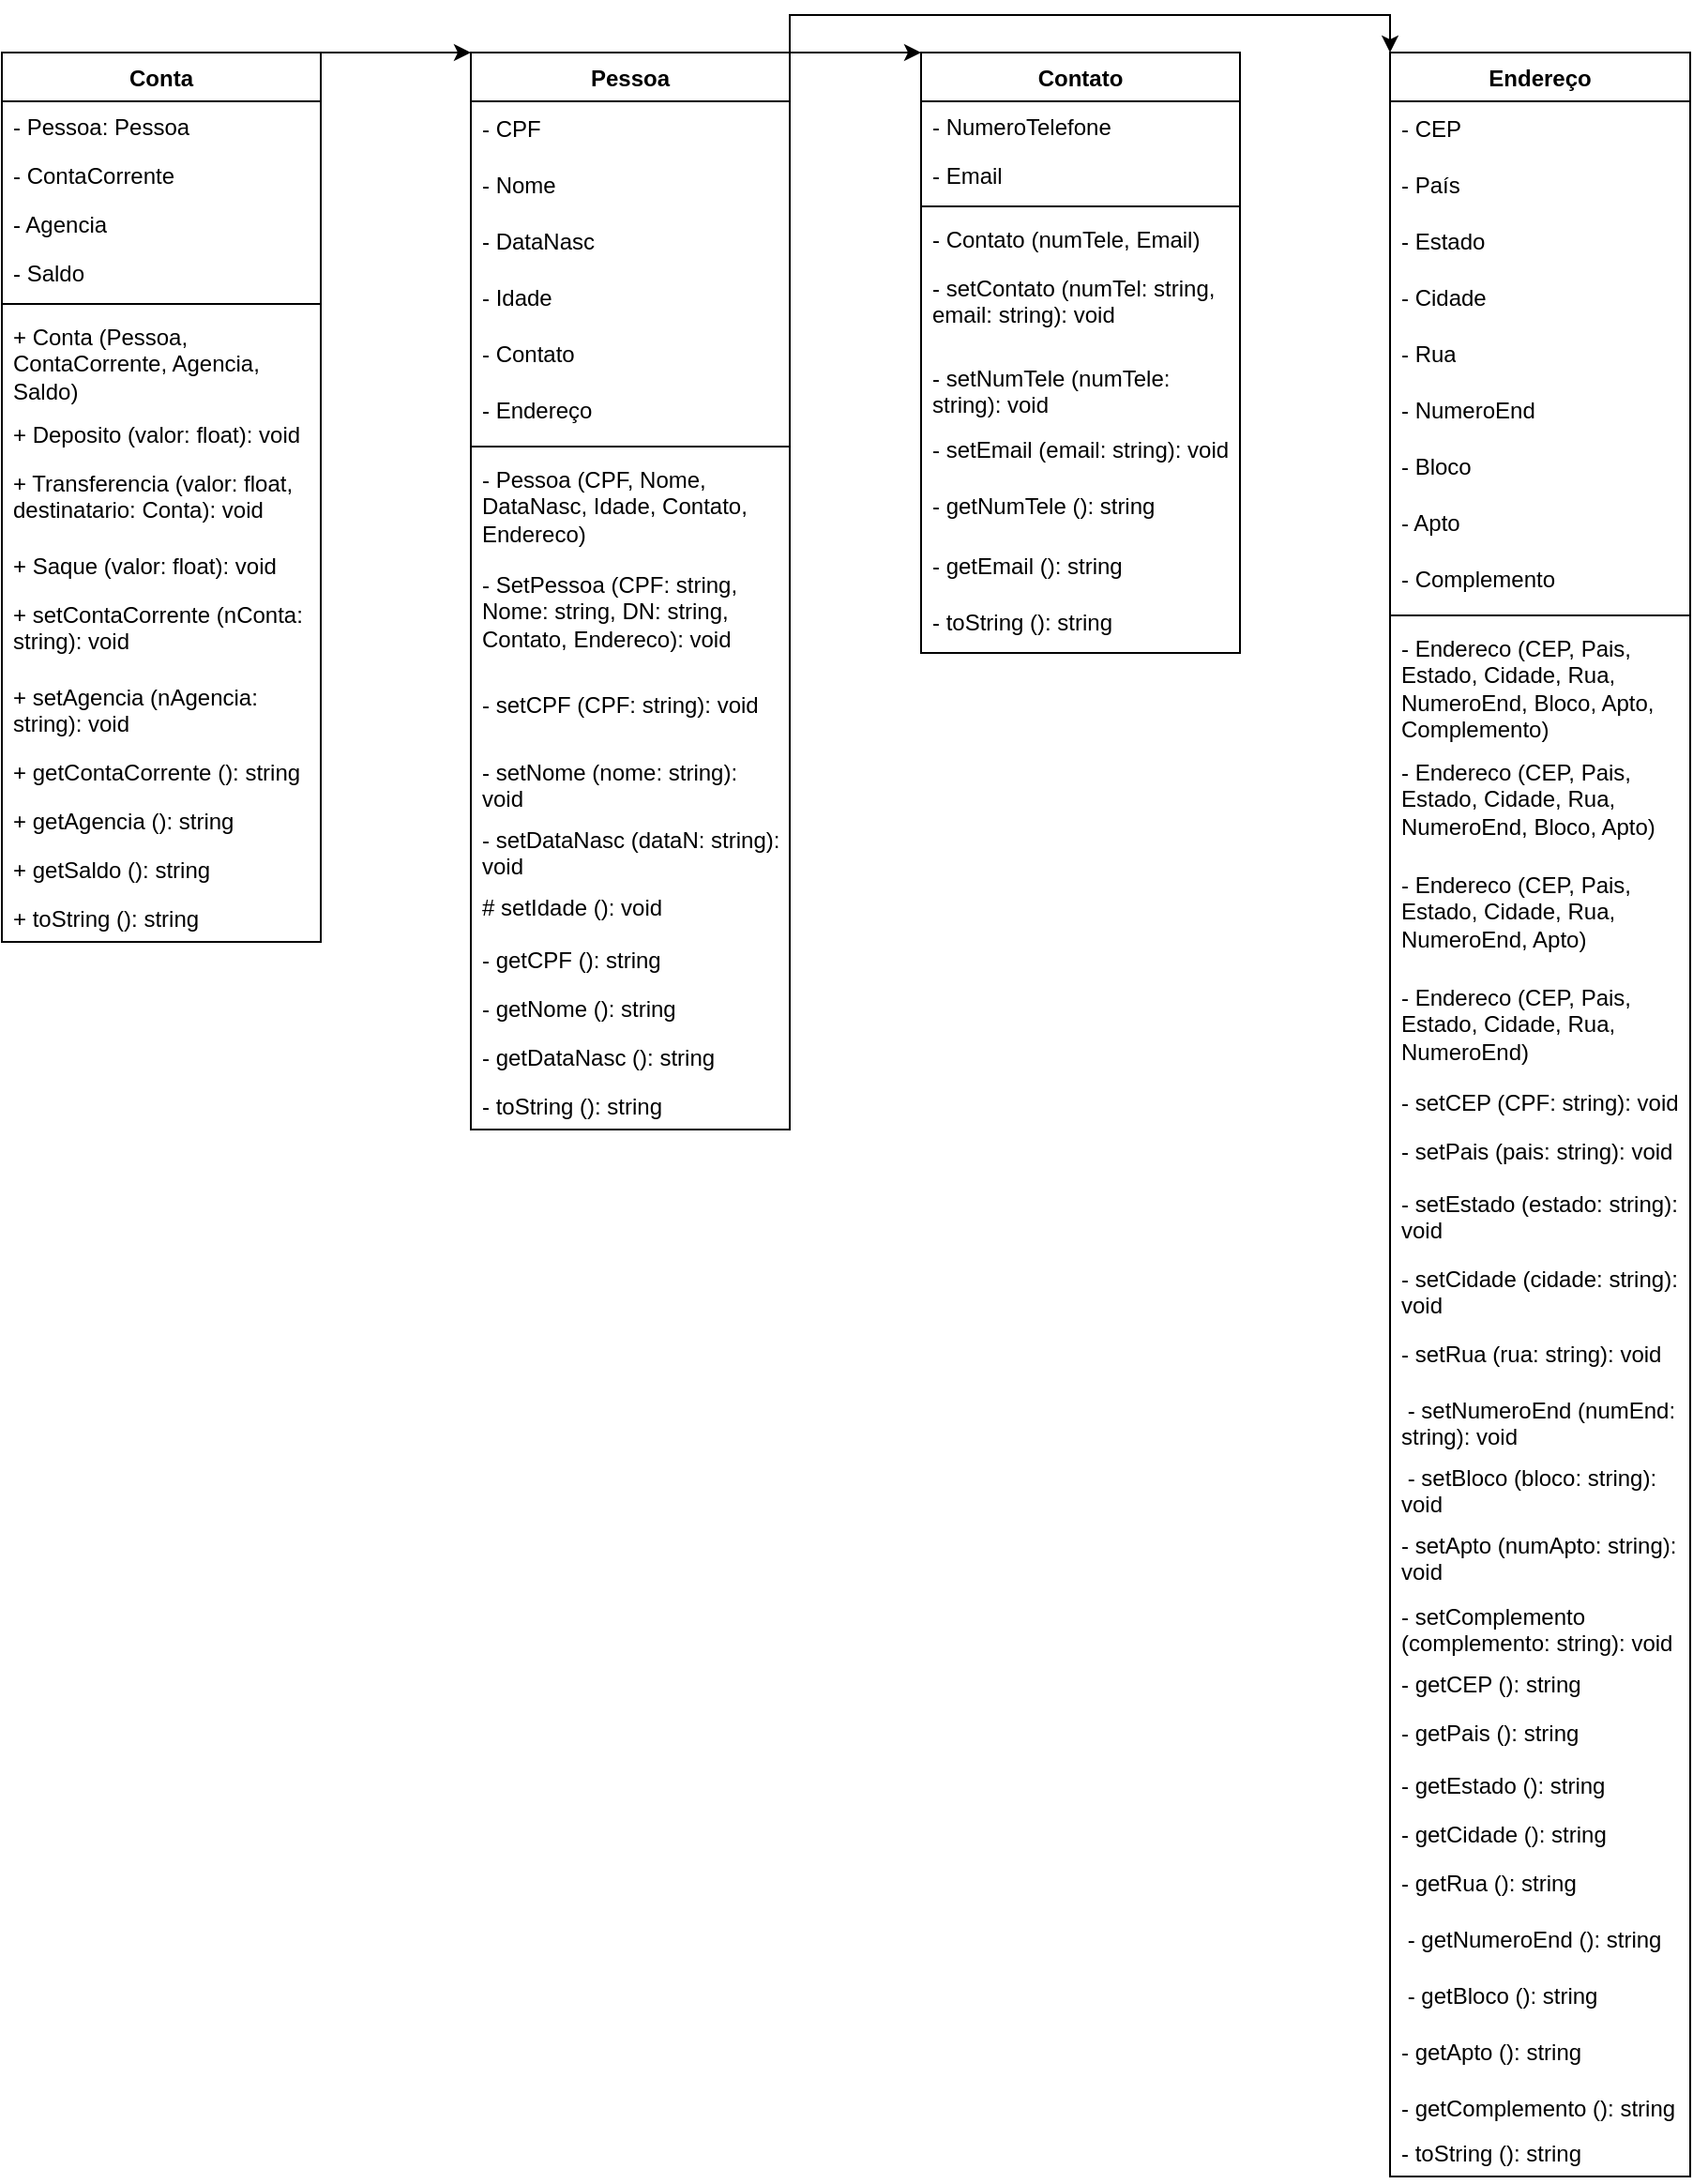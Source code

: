 <mxfile version="26.2.9">
  <diagram name="Página-1" id="XXE793sPQNO5M-TSOkzh">
    <mxGraphModel dx="1863" dy="1739" grid="1" gridSize="10" guides="1" tooltips="1" connect="1" arrows="1" fold="1" page="1" pageScale="1" pageWidth="827" pageHeight="1169" background="none" math="0" shadow="0">
      <root>
        <mxCell id="0" />
        <mxCell id="1" parent="0" />
        <mxCell id="POlOTKJz5N8RhwAil3NP-157" style="edgeStyle=orthogonalEdgeStyle;rounded=0;orthogonalLoop=1;jettySize=auto;html=1;exitX=1;exitY=0;exitDx=0;exitDy=0;entryX=0;entryY=0;entryDx=0;entryDy=0;" edge="1" parent="1" source="POlOTKJz5N8RhwAil3NP-29" target="POlOTKJz5N8RhwAil3NP-44">
          <mxGeometry relative="1" as="geometry">
            <Array as="points">
              <mxPoint x="-190" y="20" />
              <mxPoint x="-190" y="20" />
            </Array>
          </mxGeometry>
        </mxCell>
        <mxCell id="POlOTKJz5N8RhwAil3NP-29" value="Conta" style="swimlane;fontStyle=1;align=center;verticalAlign=top;childLayout=stackLayout;horizontal=1;startSize=26;horizontalStack=0;resizeParent=1;resizeParentMax=0;resizeLast=0;collapsible=1;marginBottom=0;whiteSpace=wrap;html=1;" vertex="1" parent="1">
          <mxGeometry x="-400" y="20" width="170" height="474" as="geometry" />
        </mxCell>
        <mxCell id="POlOTKJz5N8RhwAil3NP-39" value="- Pessoa: Pessoa" style="text;strokeColor=none;fillColor=none;align=left;verticalAlign=top;spacingLeft=4;spacingRight=4;overflow=hidden;rotatable=0;points=[[0,0.5],[1,0.5]];portConstraint=eastwest;whiteSpace=wrap;html=1;" vertex="1" parent="POlOTKJz5N8RhwAil3NP-29">
          <mxGeometry y="26" width="170" height="26" as="geometry" />
        </mxCell>
        <mxCell id="POlOTKJz5N8RhwAil3NP-38" value="- ContaCorrente" style="text;strokeColor=none;fillColor=none;align=left;verticalAlign=top;spacingLeft=4;spacingRight=4;overflow=hidden;rotatable=0;points=[[0,0.5],[1,0.5]];portConstraint=eastwest;whiteSpace=wrap;html=1;" vertex="1" parent="POlOTKJz5N8RhwAil3NP-29">
          <mxGeometry y="52" width="170" height="26" as="geometry" />
        </mxCell>
        <mxCell id="POlOTKJz5N8RhwAil3NP-37" value="- Agencia" style="text;strokeColor=none;fillColor=none;align=left;verticalAlign=top;spacingLeft=4;spacingRight=4;overflow=hidden;rotatable=0;points=[[0,0.5],[1,0.5]];portConstraint=eastwest;whiteSpace=wrap;html=1;" vertex="1" parent="POlOTKJz5N8RhwAil3NP-29">
          <mxGeometry y="78" width="170" height="26" as="geometry" />
        </mxCell>
        <mxCell id="POlOTKJz5N8RhwAil3NP-34" value="- Saldo" style="text;strokeColor=none;fillColor=none;align=left;verticalAlign=top;spacingLeft=4;spacingRight=4;overflow=hidden;rotatable=0;points=[[0,0.5],[1,0.5]];portConstraint=eastwest;whiteSpace=wrap;html=1;" vertex="1" parent="POlOTKJz5N8RhwAil3NP-29">
          <mxGeometry y="104" width="170" height="26" as="geometry" />
        </mxCell>
        <mxCell id="POlOTKJz5N8RhwAil3NP-31" value="" style="line;strokeWidth=1;fillColor=none;align=left;verticalAlign=middle;spacingTop=-1;spacingLeft=3;spacingRight=3;rotatable=0;labelPosition=right;points=[];portConstraint=eastwest;strokeColor=inherit;" vertex="1" parent="POlOTKJz5N8RhwAil3NP-29">
          <mxGeometry y="130" width="170" height="8" as="geometry" />
        </mxCell>
        <mxCell id="POlOTKJz5N8RhwAil3NP-32" value="+ Conta (Pessoa, ContaCorrente, Agencia, Saldo)" style="text;strokeColor=none;fillColor=none;align=left;verticalAlign=top;spacingLeft=4;spacingRight=4;overflow=hidden;rotatable=0;points=[[0,0.5],[1,0.5]];portConstraint=eastwest;whiteSpace=wrap;html=1;" vertex="1" parent="POlOTKJz5N8RhwAil3NP-29">
          <mxGeometry y="138" width="170" height="52" as="geometry" />
        </mxCell>
        <mxCell id="POlOTKJz5N8RhwAil3NP-33" value="+ Deposito (valor: float): void" style="text;strokeColor=none;fillColor=none;align=left;verticalAlign=top;spacingLeft=4;spacingRight=4;overflow=hidden;rotatable=0;points=[[0,0.5],[1,0.5]];portConstraint=eastwest;whiteSpace=wrap;html=1;" vertex="1" parent="POlOTKJz5N8RhwAil3NP-29">
          <mxGeometry y="190" width="170" height="26" as="geometry" />
        </mxCell>
        <mxCell id="POlOTKJz5N8RhwAil3NP-40" value="+ Transferencia (valor: float, destinatario: Conta): void" style="text;strokeColor=none;fillColor=none;align=left;verticalAlign=top;spacingLeft=4;spacingRight=4;overflow=hidden;rotatable=0;points=[[0,0.5],[1,0.5]];portConstraint=eastwest;whiteSpace=wrap;html=1;" vertex="1" parent="POlOTKJz5N8RhwAil3NP-29">
          <mxGeometry y="216" width="170" height="44" as="geometry" />
        </mxCell>
        <mxCell id="POlOTKJz5N8RhwAil3NP-41" value="+ Saque (valor: float): void" style="text;strokeColor=none;fillColor=none;align=left;verticalAlign=top;spacingLeft=4;spacingRight=4;overflow=hidden;rotatable=0;points=[[0,0.5],[1,0.5]];portConstraint=eastwest;whiteSpace=wrap;html=1;" vertex="1" parent="POlOTKJz5N8RhwAil3NP-29">
          <mxGeometry y="260" width="170" height="26" as="geometry" />
        </mxCell>
        <mxCell id="POlOTKJz5N8RhwAil3NP-106" value="+ setContaCorrente (nConta: string): void" style="text;strokeColor=none;fillColor=none;align=left;verticalAlign=top;spacingLeft=4;spacingRight=4;overflow=hidden;rotatable=0;points=[[0,0.5],[1,0.5]];portConstraint=eastwest;whiteSpace=wrap;html=1;" vertex="1" parent="POlOTKJz5N8RhwAil3NP-29">
          <mxGeometry y="286" width="170" height="44" as="geometry" />
        </mxCell>
        <mxCell id="POlOTKJz5N8RhwAil3NP-107" value="+ setAgencia (nAgencia: string): void" style="text;strokeColor=none;fillColor=none;align=left;verticalAlign=top;spacingLeft=4;spacingRight=4;overflow=hidden;rotatable=0;points=[[0,0.5],[1,0.5]];portConstraint=eastwest;whiteSpace=wrap;html=1;" vertex="1" parent="POlOTKJz5N8RhwAil3NP-29">
          <mxGeometry y="330" width="170" height="40" as="geometry" />
        </mxCell>
        <mxCell id="POlOTKJz5N8RhwAil3NP-108" value="+ getContaCorrente (): string" style="text;strokeColor=none;fillColor=none;align=left;verticalAlign=top;spacingLeft=4;spacingRight=4;overflow=hidden;rotatable=0;points=[[0,0.5],[1,0.5]];portConstraint=eastwest;whiteSpace=wrap;html=1;" vertex="1" parent="POlOTKJz5N8RhwAil3NP-29">
          <mxGeometry y="370" width="170" height="26" as="geometry" />
        </mxCell>
        <mxCell id="POlOTKJz5N8RhwAil3NP-109" value="+ getAgencia (): string" style="text;strokeColor=none;fillColor=none;align=left;verticalAlign=top;spacingLeft=4;spacingRight=4;overflow=hidden;rotatable=0;points=[[0,0.5],[1,0.5]];portConstraint=eastwest;whiteSpace=wrap;html=1;" vertex="1" parent="POlOTKJz5N8RhwAil3NP-29">
          <mxGeometry y="396" width="170" height="26" as="geometry" />
        </mxCell>
        <mxCell id="POlOTKJz5N8RhwAil3NP-111" value="+ getSaldo (): string" style="text;strokeColor=none;fillColor=none;align=left;verticalAlign=top;spacingLeft=4;spacingRight=4;overflow=hidden;rotatable=0;points=[[0,0.5],[1,0.5]];portConstraint=eastwest;whiteSpace=wrap;html=1;" vertex="1" parent="POlOTKJz5N8RhwAil3NP-29">
          <mxGeometry y="422" width="170" height="26" as="geometry" />
        </mxCell>
        <mxCell id="POlOTKJz5N8RhwAil3NP-112" value="+ toString (): string" style="text;strokeColor=none;fillColor=none;align=left;verticalAlign=top;spacingLeft=4;spacingRight=4;overflow=hidden;rotatable=0;points=[[0,0.5],[1,0.5]];portConstraint=eastwest;whiteSpace=wrap;html=1;" vertex="1" parent="POlOTKJz5N8RhwAil3NP-29">
          <mxGeometry y="448" width="170" height="26" as="geometry" />
        </mxCell>
        <mxCell id="POlOTKJz5N8RhwAil3NP-156" style="edgeStyle=orthogonalEdgeStyle;rounded=0;orthogonalLoop=1;jettySize=auto;html=1;exitX=1;exitY=0;exitDx=0;exitDy=0;entryX=0;entryY=0;entryDx=0;entryDy=0;" edge="1" parent="1" source="POlOTKJz5N8RhwAil3NP-44" target="POlOTKJz5N8RhwAil3NP-72">
          <mxGeometry relative="1" as="geometry" />
        </mxCell>
        <mxCell id="POlOTKJz5N8RhwAil3NP-44" value="Pessoa" style="swimlane;fontStyle=1;align=center;verticalAlign=top;childLayout=stackLayout;horizontal=1;startSize=26;horizontalStack=0;resizeParent=1;resizeParentMax=0;resizeLast=0;collapsible=1;marginBottom=0;whiteSpace=wrap;html=1;" vertex="1" parent="1">
          <mxGeometry x="-150" y="20" width="170" height="574" as="geometry" />
        </mxCell>
        <mxCell id="POlOTKJz5N8RhwAil3NP-67" value="- CPF" style="text;strokeColor=none;fillColor=none;align=left;verticalAlign=middle;spacingLeft=4;spacingRight=4;overflow=hidden;points=[[0,0.5],[1,0.5]];portConstraint=eastwest;rotatable=0;whiteSpace=wrap;html=1;" vertex="1" parent="POlOTKJz5N8RhwAil3NP-44">
          <mxGeometry y="26" width="170" height="30" as="geometry" />
        </mxCell>
        <mxCell id="POlOTKJz5N8RhwAil3NP-66" value="- Nome" style="text;strokeColor=none;fillColor=none;align=left;verticalAlign=middle;spacingLeft=4;spacingRight=4;overflow=hidden;points=[[0,0.5],[1,0.5]];portConstraint=eastwest;rotatable=0;whiteSpace=wrap;html=1;" vertex="1" parent="POlOTKJz5N8RhwAil3NP-44">
          <mxGeometry y="56" width="170" height="30" as="geometry" />
        </mxCell>
        <mxCell id="POlOTKJz5N8RhwAil3NP-70" value="- DataNasc" style="text;strokeColor=none;fillColor=none;align=left;verticalAlign=middle;spacingLeft=4;spacingRight=4;overflow=hidden;points=[[0,0.5],[1,0.5]];portConstraint=eastwest;rotatable=0;whiteSpace=wrap;html=1;" vertex="1" parent="POlOTKJz5N8RhwAil3NP-44">
          <mxGeometry y="86" width="170" height="30" as="geometry" />
        </mxCell>
        <mxCell id="POlOTKJz5N8RhwAil3NP-71" value="- Idade" style="text;strokeColor=none;fillColor=none;align=left;verticalAlign=middle;spacingLeft=4;spacingRight=4;overflow=hidden;points=[[0,0.5],[1,0.5]];portConstraint=eastwest;rotatable=0;whiteSpace=wrap;html=1;" vertex="1" parent="POlOTKJz5N8RhwAil3NP-44">
          <mxGeometry y="116" width="170" height="30" as="geometry" />
        </mxCell>
        <mxCell id="POlOTKJz5N8RhwAil3NP-69" value="- Contato" style="text;strokeColor=none;fillColor=none;align=left;verticalAlign=middle;spacingLeft=4;spacingRight=4;overflow=hidden;points=[[0,0.5],[1,0.5]];portConstraint=eastwest;rotatable=0;whiteSpace=wrap;html=1;" vertex="1" parent="POlOTKJz5N8RhwAil3NP-44">
          <mxGeometry y="146" width="170" height="30" as="geometry" />
        </mxCell>
        <mxCell id="POlOTKJz5N8RhwAil3NP-68" value="- Endereço" style="text;strokeColor=none;fillColor=none;align=left;verticalAlign=middle;spacingLeft=4;spacingRight=4;overflow=hidden;points=[[0,0.5],[1,0.5]];portConstraint=eastwest;rotatable=0;whiteSpace=wrap;html=1;" vertex="1" parent="POlOTKJz5N8RhwAil3NP-44">
          <mxGeometry y="176" width="170" height="30" as="geometry" />
        </mxCell>
        <mxCell id="POlOTKJz5N8RhwAil3NP-46" value="" style="line;strokeWidth=1;fillColor=none;align=left;verticalAlign=middle;spacingTop=-1;spacingLeft=3;spacingRight=3;rotatable=0;labelPosition=right;points=[];portConstraint=eastwest;strokeColor=inherit;" vertex="1" parent="POlOTKJz5N8RhwAil3NP-44">
          <mxGeometry y="206" width="170" height="8" as="geometry" />
        </mxCell>
        <mxCell id="POlOTKJz5N8RhwAil3NP-47" value="- Pessoa (CPF, Nome, DataNasc, Idade, Contato, Endereco)" style="text;strokeColor=none;fillColor=none;align=left;verticalAlign=top;spacingLeft=4;spacingRight=4;overflow=hidden;rotatable=0;points=[[0,0.5],[1,0.5]];portConstraint=eastwest;whiteSpace=wrap;html=1;" vertex="1" parent="POlOTKJz5N8RhwAil3NP-44">
          <mxGeometry y="214" width="170" height="56" as="geometry" />
        </mxCell>
        <mxCell id="POlOTKJz5N8RhwAil3NP-104" value="- SetPessoa (CPF: string, Nome: string, DN: string, Contato, Endereco): void" style="text;strokeColor=none;fillColor=none;align=left;verticalAlign=top;spacingLeft=4;spacingRight=4;overflow=hidden;rotatable=0;points=[[0,0.5],[1,0.5]];portConstraint=eastwest;whiteSpace=wrap;html=1;" vertex="1" parent="POlOTKJz5N8RhwAil3NP-44">
          <mxGeometry y="270" width="170" height="64" as="geometry" />
        </mxCell>
        <mxCell id="POlOTKJz5N8RhwAil3NP-99" value="- setCPF (CPF: string): void" style="text;strokeColor=none;fillColor=none;align=left;verticalAlign=top;spacingLeft=4;spacingRight=4;overflow=hidden;rotatable=0;points=[[0,0.5],[1,0.5]];portConstraint=eastwest;whiteSpace=wrap;html=1;" vertex="1" parent="POlOTKJz5N8RhwAil3NP-44">
          <mxGeometry y="334" width="170" height="36" as="geometry" />
        </mxCell>
        <mxCell id="POlOTKJz5N8RhwAil3NP-122" value="- setNome (nome: string): void" style="text;strokeColor=none;fillColor=none;align=left;verticalAlign=top;spacingLeft=4;spacingRight=4;overflow=hidden;rotatable=0;points=[[0,0.5],[1,0.5]];portConstraint=eastwest;whiteSpace=wrap;html=1;" vertex="1" parent="POlOTKJz5N8RhwAil3NP-44">
          <mxGeometry y="370" width="170" height="36" as="geometry" />
        </mxCell>
        <mxCell id="POlOTKJz5N8RhwAil3NP-121" value="- setDataNasc (dataN: string): void" style="text;strokeColor=none;fillColor=none;align=left;verticalAlign=top;spacingLeft=4;spacingRight=4;overflow=hidden;rotatable=0;points=[[0,0.5],[1,0.5]];portConstraint=eastwest;whiteSpace=wrap;html=1;" vertex="1" parent="POlOTKJz5N8RhwAil3NP-44">
          <mxGeometry y="406" width="170" height="36" as="geometry" />
        </mxCell>
        <mxCell id="POlOTKJz5N8RhwAil3NP-125" value="#&lt;span style=&quot;background-color: transparent; color: light-dark(rgb(0, 0, 0), rgb(255, 255, 255));&quot;&gt;&amp;nbsp;setIdade (): void&lt;/span&gt;" style="text;strokeColor=none;fillColor=none;align=left;verticalAlign=top;spacingLeft=4;spacingRight=4;overflow=hidden;rotatable=0;points=[[0,0.5],[1,0.5]];portConstraint=eastwest;whiteSpace=wrap;html=1;" vertex="1" parent="POlOTKJz5N8RhwAil3NP-44">
          <mxGeometry y="442" width="170" height="28" as="geometry" />
        </mxCell>
        <mxCell id="POlOTKJz5N8RhwAil3NP-101" value="- getCPF (): string" style="text;strokeColor=none;fillColor=none;align=left;verticalAlign=top;spacingLeft=4;spacingRight=4;overflow=hidden;rotatable=0;points=[[0,0.5],[1,0.5]];portConstraint=eastwest;whiteSpace=wrap;html=1;" vertex="1" parent="POlOTKJz5N8RhwAil3NP-44">
          <mxGeometry y="470" width="170" height="26" as="geometry" />
        </mxCell>
        <mxCell id="POlOTKJz5N8RhwAil3NP-102" value="- getNome (): string" style="text;strokeColor=none;fillColor=none;align=left;verticalAlign=top;spacingLeft=4;spacingRight=4;overflow=hidden;rotatable=0;points=[[0,0.5],[1,0.5]];portConstraint=eastwest;whiteSpace=wrap;html=1;" vertex="1" parent="POlOTKJz5N8RhwAil3NP-44">
          <mxGeometry y="496" width="170" height="26" as="geometry" />
        </mxCell>
        <mxCell id="POlOTKJz5N8RhwAil3NP-103" value="- getDataNasc (): string" style="text;strokeColor=none;fillColor=none;align=left;verticalAlign=top;spacingLeft=4;spacingRight=4;overflow=hidden;rotatable=0;points=[[0,0.5],[1,0.5]];portConstraint=eastwest;whiteSpace=wrap;html=1;" vertex="1" parent="POlOTKJz5N8RhwAil3NP-44">
          <mxGeometry y="522" width="170" height="26" as="geometry" />
        </mxCell>
        <mxCell id="POlOTKJz5N8RhwAil3NP-105" value="- toString (): string" style="text;strokeColor=none;fillColor=none;align=left;verticalAlign=top;spacingLeft=4;spacingRight=4;overflow=hidden;rotatable=0;points=[[0,0.5],[1,0.5]];portConstraint=eastwest;whiteSpace=wrap;html=1;" vertex="1" parent="POlOTKJz5N8RhwAil3NP-44">
          <mxGeometry y="548" width="170" height="26" as="geometry" />
        </mxCell>
        <mxCell id="POlOTKJz5N8RhwAil3NP-72" value="Endereço" style="swimlane;fontStyle=1;align=center;verticalAlign=top;childLayout=stackLayout;horizontal=1;startSize=26;horizontalStack=0;resizeParent=1;resizeParentMax=0;resizeLast=0;collapsible=1;marginBottom=0;whiteSpace=wrap;html=1;" vertex="1" parent="1">
          <mxGeometry x="340" y="20" width="160" height="1132" as="geometry" />
        </mxCell>
        <mxCell id="POlOTKJz5N8RhwAil3NP-90" value="- CEP" style="text;strokeColor=none;fillColor=none;align=left;verticalAlign=middle;spacingLeft=4;spacingRight=4;overflow=hidden;points=[[0,0.5],[1,0.5]];portConstraint=eastwest;rotatable=0;whiteSpace=wrap;html=1;" vertex="1" parent="POlOTKJz5N8RhwAil3NP-72">
          <mxGeometry y="26" width="160" height="30" as="geometry" />
        </mxCell>
        <mxCell id="POlOTKJz5N8RhwAil3NP-91" value="- País" style="text;strokeColor=none;fillColor=none;align=left;verticalAlign=middle;spacingLeft=4;spacingRight=4;overflow=hidden;points=[[0,0.5],[1,0.5]];portConstraint=eastwest;rotatable=0;whiteSpace=wrap;html=1;" vertex="1" parent="POlOTKJz5N8RhwAil3NP-72">
          <mxGeometry y="56" width="160" height="30" as="geometry" />
        </mxCell>
        <mxCell id="POlOTKJz5N8RhwAil3NP-92" value="- Estado" style="text;strokeColor=none;fillColor=none;align=left;verticalAlign=middle;spacingLeft=4;spacingRight=4;overflow=hidden;points=[[0,0.5],[1,0.5]];portConstraint=eastwest;rotatable=0;whiteSpace=wrap;html=1;" vertex="1" parent="POlOTKJz5N8RhwAil3NP-72">
          <mxGeometry y="86" width="160" height="30" as="geometry" />
        </mxCell>
        <mxCell id="POlOTKJz5N8RhwAil3NP-93" value="- Cidade" style="text;strokeColor=none;fillColor=none;align=left;verticalAlign=middle;spacingLeft=4;spacingRight=4;overflow=hidden;points=[[0,0.5],[1,0.5]];portConstraint=eastwest;rotatable=0;whiteSpace=wrap;html=1;" vertex="1" parent="POlOTKJz5N8RhwAil3NP-72">
          <mxGeometry y="116" width="160" height="30" as="geometry" />
        </mxCell>
        <mxCell id="POlOTKJz5N8RhwAil3NP-94" value="- Rua" style="text;strokeColor=none;fillColor=none;align=left;verticalAlign=middle;spacingLeft=4;spacingRight=4;overflow=hidden;points=[[0,0.5],[1,0.5]];portConstraint=eastwest;rotatable=0;whiteSpace=wrap;html=1;" vertex="1" parent="POlOTKJz5N8RhwAil3NP-72">
          <mxGeometry y="146" width="160" height="30" as="geometry" />
        </mxCell>
        <mxCell id="POlOTKJz5N8RhwAil3NP-95" value="- NumeroEnd" style="text;strokeColor=none;fillColor=none;align=left;verticalAlign=middle;spacingLeft=4;spacingRight=4;overflow=hidden;points=[[0,0.5],[1,0.5]];portConstraint=eastwest;rotatable=0;whiteSpace=wrap;html=1;" vertex="1" parent="POlOTKJz5N8RhwAil3NP-72">
          <mxGeometry y="176" width="160" height="30" as="geometry" />
        </mxCell>
        <mxCell id="POlOTKJz5N8RhwAil3NP-96" value="- Bloco" style="text;strokeColor=none;fillColor=none;align=left;verticalAlign=middle;spacingLeft=4;spacingRight=4;overflow=hidden;points=[[0,0.5],[1,0.5]];portConstraint=eastwest;rotatable=0;whiteSpace=wrap;html=1;" vertex="1" parent="POlOTKJz5N8RhwAil3NP-72">
          <mxGeometry y="206" width="160" height="30" as="geometry" />
        </mxCell>
        <mxCell id="POlOTKJz5N8RhwAil3NP-97" value="- Apto" style="text;strokeColor=none;fillColor=none;align=left;verticalAlign=middle;spacingLeft=4;spacingRight=4;overflow=hidden;points=[[0,0.5],[1,0.5]];portConstraint=eastwest;rotatable=0;whiteSpace=wrap;html=1;" vertex="1" parent="POlOTKJz5N8RhwAil3NP-72">
          <mxGeometry y="236" width="160" height="30" as="geometry" />
        </mxCell>
        <mxCell id="POlOTKJz5N8RhwAil3NP-98" value="- Complemento" style="text;strokeColor=none;fillColor=none;align=left;verticalAlign=middle;spacingLeft=4;spacingRight=4;overflow=hidden;points=[[0,0.5],[1,0.5]];portConstraint=eastwest;rotatable=0;whiteSpace=wrap;html=1;" vertex="1" parent="POlOTKJz5N8RhwAil3NP-72">
          <mxGeometry y="266" width="160" height="30" as="geometry" />
        </mxCell>
        <mxCell id="POlOTKJz5N8RhwAil3NP-74" value="" style="line;strokeWidth=1;fillColor=none;align=left;verticalAlign=middle;spacingTop=-1;spacingLeft=3;spacingRight=3;rotatable=0;labelPosition=right;points=[];portConstraint=eastwest;strokeColor=inherit;" vertex="1" parent="POlOTKJz5N8RhwAil3NP-72">
          <mxGeometry y="296" width="160" height="8" as="geometry" />
        </mxCell>
        <mxCell id="POlOTKJz5N8RhwAil3NP-75" value="- Endereco (CEP, Pais, Estado, Cidade, Rua, NumeroEnd, Bloco, Apto, Complemento)" style="text;strokeColor=none;fillColor=none;align=left;verticalAlign=top;spacingLeft=4;spacingRight=4;overflow=hidden;rotatable=0;points=[[0,0.5],[1,0.5]];portConstraint=eastwest;whiteSpace=wrap;html=1;" vertex="1" parent="POlOTKJz5N8RhwAil3NP-72">
          <mxGeometry y="304" width="160" height="66" as="geometry" />
        </mxCell>
        <mxCell id="POlOTKJz5N8RhwAil3NP-140" value="- Endereco (CEP, Pais, Estado, Cidade, Rua, NumeroEnd, Bloco, Apto)" style="text;strokeColor=none;fillColor=none;align=left;verticalAlign=top;spacingLeft=4;spacingRight=4;overflow=hidden;rotatable=0;points=[[0,0.5],[1,0.5]];portConstraint=eastwest;whiteSpace=wrap;html=1;" vertex="1" parent="POlOTKJz5N8RhwAil3NP-72">
          <mxGeometry y="370" width="160" height="60" as="geometry" />
        </mxCell>
        <mxCell id="POlOTKJz5N8RhwAil3NP-127" value="- Endereco (CEP, Pais, Estado, Cidade, Rua, NumeroEnd, Apto)" style="text;strokeColor=none;fillColor=none;align=left;verticalAlign=top;spacingLeft=4;spacingRight=4;overflow=hidden;rotatable=0;points=[[0,0.5],[1,0.5]];portConstraint=eastwest;whiteSpace=wrap;html=1;" vertex="1" parent="POlOTKJz5N8RhwAil3NP-72">
          <mxGeometry y="430" width="160" height="60" as="geometry" />
        </mxCell>
        <mxCell id="POlOTKJz5N8RhwAil3NP-133" value="- Endereco (CEP, Pais, Estado, Cidade, Rua, NumeroEnd)" style="text;strokeColor=none;fillColor=none;align=left;verticalAlign=top;spacingLeft=4;spacingRight=4;overflow=hidden;rotatable=0;points=[[0,0.5],[1,0.5]];portConstraint=eastwest;whiteSpace=wrap;html=1;" vertex="1" parent="POlOTKJz5N8RhwAil3NP-72">
          <mxGeometry y="490" width="160" height="56" as="geometry" />
        </mxCell>
        <mxCell id="POlOTKJz5N8RhwAil3NP-132" value="-&amp;nbsp;setCEP (CPF: string): void" style="text;strokeColor=none;fillColor=none;align=left;verticalAlign=top;spacingLeft=4;spacingRight=4;overflow=hidden;rotatable=0;points=[[0,0.5],[1,0.5]];portConstraint=eastwest;whiteSpace=wrap;html=1;" vertex="1" parent="POlOTKJz5N8RhwAil3NP-72">
          <mxGeometry y="546" width="160" height="26" as="geometry" />
        </mxCell>
        <mxCell id="POlOTKJz5N8RhwAil3NP-131" value="- setPais (pais: string): void" style="text;strokeColor=none;fillColor=none;align=left;verticalAlign=top;spacingLeft=4;spacingRight=4;overflow=hidden;rotatable=0;points=[[0,0.5],[1,0.5]];portConstraint=eastwest;whiteSpace=wrap;html=1;" vertex="1" parent="POlOTKJz5N8RhwAil3NP-72">
          <mxGeometry y="572" width="160" height="28" as="geometry" />
        </mxCell>
        <mxCell id="POlOTKJz5N8RhwAil3NP-100" value="- setEstado (estado: string): void" style="text;strokeColor=none;fillColor=none;align=left;verticalAlign=top;spacingLeft=4;spacingRight=4;overflow=hidden;rotatable=0;points=[[0,0.5],[1,0.5]];portConstraint=eastwest;whiteSpace=wrap;html=1;" vertex="1" parent="POlOTKJz5N8RhwAil3NP-72">
          <mxGeometry y="600" width="160" height="40" as="geometry" />
        </mxCell>
        <mxCell id="POlOTKJz5N8RhwAil3NP-141" value="- setCidade (cidade: string): void" style="text;strokeColor=none;fillColor=none;align=left;verticalAlign=top;spacingLeft=4;spacingRight=4;overflow=hidden;rotatable=0;points=[[0,0.5],[1,0.5]];portConstraint=eastwest;whiteSpace=wrap;html=1;" vertex="1" parent="POlOTKJz5N8RhwAil3NP-72">
          <mxGeometry y="640" width="160" height="40" as="geometry" />
        </mxCell>
        <mxCell id="POlOTKJz5N8RhwAil3NP-130" value="- setRua (rua: string): void" style="text;strokeColor=none;fillColor=none;align=left;verticalAlign=top;spacingLeft=4;spacingRight=4;overflow=hidden;rotatable=0;points=[[0,0.5],[1,0.5]];portConstraint=eastwest;whiteSpace=wrap;html=1;" vertex="1" parent="POlOTKJz5N8RhwAil3NP-72">
          <mxGeometry y="680" width="160" height="30" as="geometry" />
        </mxCell>
        <mxCell id="POlOTKJz5N8RhwAil3NP-129" value="&amp;nbsp;- setNumeroEnd (numEnd: string): void" style="text;strokeColor=none;fillColor=none;align=left;verticalAlign=top;spacingLeft=4;spacingRight=4;overflow=hidden;rotatable=0;points=[[0,0.5],[1,0.5]];portConstraint=eastwest;whiteSpace=wrap;html=1;" vertex="1" parent="POlOTKJz5N8RhwAil3NP-72">
          <mxGeometry y="710" width="160" height="36" as="geometry" />
        </mxCell>
        <mxCell id="POlOTKJz5N8RhwAil3NP-128" value="&amp;nbsp;- setBloco (bloco: string): void" style="text;strokeColor=none;fillColor=none;align=left;verticalAlign=top;spacingLeft=4;spacingRight=4;overflow=hidden;rotatable=0;points=[[0,0.5],[1,0.5]];portConstraint=eastwest;whiteSpace=wrap;html=1;" vertex="1" parent="POlOTKJz5N8RhwAil3NP-72">
          <mxGeometry y="746" width="160" height="36" as="geometry" />
        </mxCell>
        <mxCell id="POlOTKJz5N8RhwAil3NP-126" value="- setApto (numApto: string): void" style="text;strokeColor=none;fillColor=none;align=left;verticalAlign=top;spacingLeft=4;spacingRight=4;overflow=hidden;rotatable=0;points=[[0,0.5],[1,0.5]];portConstraint=eastwest;whiteSpace=wrap;html=1;" vertex="1" parent="POlOTKJz5N8RhwAil3NP-72">
          <mxGeometry y="782" width="160" height="38" as="geometry" />
        </mxCell>
        <mxCell id="POlOTKJz5N8RhwAil3NP-123" value="- setComplemento (complemento: string): void" style="text;strokeColor=none;fillColor=none;align=left;verticalAlign=top;spacingLeft=4;spacingRight=4;overflow=hidden;rotatable=0;points=[[0,0.5],[1,0.5]];portConstraint=eastwest;whiteSpace=wrap;html=1;" vertex="1" parent="POlOTKJz5N8RhwAil3NP-72">
          <mxGeometry y="820" width="160" height="36" as="geometry" />
        </mxCell>
        <mxCell id="POlOTKJz5N8RhwAil3NP-147" value="- getCEP (): string" style="text;strokeColor=none;fillColor=none;align=left;verticalAlign=top;spacingLeft=4;spacingRight=4;overflow=hidden;rotatable=0;points=[[0,0.5],[1,0.5]];portConstraint=eastwest;whiteSpace=wrap;html=1;" vertex="1" parent="POlOTKJz5N8RhwAil3NP-72">
          <mxGeometry y="856" width="160" height="26" as="geometry" />
        </mxCell>
        <mxCell id="POlOTKJz5N8RhwAil3NP-148" value="- getPais (): string" style="text;strokeColor=none;fillColor=none;align=left;verticalAlign=top;spacingLeft=4;spacingRight=4;overflow=hidden;rotatable=0;points=[[0,0.5],[1,0.5]];portConstraint=eastwest;whiteSpace=wrap;html=1;" vertex="1" parent="POlOTKJz5N8RhwAil3NP-72">
          <mxGeometry y="882" width="160" height="28" as="geometry" />
        </mxCell>
        <mxCell id="POlOTKJz5N8RhwAil3NP-142" value="- getEstado (): string" style="text;strokeColor=none;fillColor=none;align=left;verticalAlign=top;spacingLeft=4;spacingRight=4;overflow=hidden;rotatable=0;points=[[0,0.5],[1,0.5]];portConstraint=eastwest;whiteSpace=wrap;html=1;" vertex="1" parent="POlOTKJz5N8RhwAil3NP-72">
          <mxGeometry y="910" width="160" height="26" as="geometry" />
        </mxCell>
        <mxCell id="POlOTKJz5N8RhwAil3NP-143" value="- getCidade (): string" style="text;strokeColor=none;fillColor=none;align=left;verticalAlign=top;spacingLeft=4;spacingRight=4;overflow=hidden;rotatable=0;points=[[0,0.5],[1,0.5]];portConstraint=eastwest;whiteSpace=wrap;html=1;" vertex="1" parent="POlOTKJz5N8RhwAil3NP-72">
          <mxGeometry y="936" width="160" height="26" as="geometry" />
        </mxCell>
        <mxCell id="POlOTKJz5N8RhwAil3NP-149" value="- getRua (): string" style="text;strokeColor=none;fillColor=none;align=left;verticalAlign=top;spacingLeft=4;spacingRight=4;overflow=hidden;rotatable=0;points=[[0,0.5],[1,0.5]];portConstraint=eastwest;whiteSpace=wrap;html=1;" vertex="1" parent="POlOTKJz5N8RhwAil3NP-72">
          <mxGeometry y="962" width="160" height="30" as="geometry" />
        </mxCell>
        <mxCell id="POlOTKJz5N8RhwAil3NP-150" value="&amp;nbsp;- getNumeroEnd (): string" style="text;strokeColor=none;fillColor=none;align=left;verticalAlign=top;spacingLeft=4;spacingRight=4;overflow=hidden;rotatable=0;points=[[0,0.5],[1,0.5]];portConstraint=eastwest;whiteSpace=wrap;html=1;" vertex="1" parent="POlOTKJz5N8RhwAil3NP-72">
          <mxGeometry y="992" width="160" height="30" as="geometry" />
        </mxCell>
        <mxCell id="POlOTKJz5N8RhwAil3NP-151" value="&amp;nbsp;- getBloco (): string" style="text;strokeColor=none;fillColor=none;align=left;verticalAlign=top;spacingLeft=4;spacingRight=4;overflow=hidden;rotatable=0;points=[[0,0.5],[1,0.5]];portConstraint=eastwest;whiteSpace=wrap;html=1;" vertex="1" parent="POlOTKJz5N8RhwAil3NP-72">
          <mxGeometry y="1022" width="160" height="30" as="geometry" />
        </mxCell>
        <mxCell id="POlOTKJz5N8RhwAil3NP-152" value="- getApto (): string" style="text;strokeColor=none;fillColor=none;align=left;verticalAlign=top;spacingLeft=4;spacingRight=4;overflow=hidden;rotatable=0;points=[[0,0.5],[1,0.5]];portConstraint=eastwest;whiteSpace=wrap;html=1;" vertex="1" parent="POlOTKJz5N8RhwAil3NP-72">
          <mxGeometry y="1052" width="160" height="30" as="geometry" />
        </mxCell>
        <mxCell id="POlOTKJz5N8RhwAil3NP-153" value="- getComplemento (): string" style="text;strokeColor=none;fillColor=none;align=left;verticalAlign=top;spacingLeft=4;spacingRight=4;overflow=hidden;rotatable=0;points=[[0,0.5],[1,0.5]];portConstraint=eastwest;whiteSpace=wrap;html=1;" vertex="1" parent="POlOTKJz5N8RhwAil3NP-72">
          <mxGeometry y="1082" width="160" height="24" as="geometry" />
        </mxCell>
        <mxCell id="POlOTKJz5N8RhwAil3NP-134" value="- toString (): string" style="text;strokeColor=none;fillColor=none;align=left;verticalAlign=top;spacingLeft=4;spacingRight=4;overflow=hidden;rotatable=0;points=[[0,0.5],[1,0.5]];portConstraint=eastwest;whiteSpace=wrap;html=1;" vertex="1" parent="POlOTKJz5N8RhwAil3NP-72">
          <mxGeometry y="1106" width="160" height="26" as="geometry" />
        </mxCell>
        <mxCell id="POlOTKJz5N8RhwAil3NP-76" value="Contato" style="swimlane;fontStyle=1;align=center;verticalAlign=top;childLayout=stackLayout;horizontal=1;startSize=26;horizontalStack=0;resizeParent=1;resizeParentMax=0;resizeLast=0;collapsible=1;marginBottom=0;whiteSpace=wrap;html=1;" vertex="1" parent="1">
          <mxGeometry x="90" y="20" width="170" height="320" as="geometry" />
        </mxCell>
        <mxCell id="POlOTKJz5N8RhwAil3NP-82" value="- NumeroTelefone" style="text;strokeColor=none;fillColor=none;align=left;verticalAlign=top;spacingLeft=4;spacingRight=4;overflow=hidden;rotatable=0;points=[[0,0.5],[1,0.5]];portConstraint=eastwest;whiteSpace=wrap;html=1;" vertex="1" parent="POlOTKJz5N8RhwAil3NP-76">
          <mxGeometry y="26" width="170" height="26" as="geometry" />
        </mxCell>
        <mxCell id="POlOTKJz5N8RhwAil3NP-77" value="- Email" style="text;strokeColor=none;fillColor=none;align=left;verticalAlign=top;spacingLeft=4;spacingRight=4;overflow=hidden;rotatable=0;points=[[0,0.5],[1,0.5]];portConstraint=eastwest;whiteSpace=wrap;html=1;" vertex="1" parent="POlOTKJz5N8RhwAil3NP-76">
          <mxGeometry y="52" width="170" height="26" as="geometry" />
        </mxCell>
        <mxCell id="POlOTKJz5N8RhwAil3NP-78" value="" style="line;strokeWidth=1;fillColor=none;align=left;verticalAlign=middle;spacingTop=-1;spacingLeft=3;spacingRight=3;rotatable=0;labelPosition=right;points=[];portConstraint=eastwest;strokeColor=inherit;" vertex="1" parent="POlOTKJz5N8RhwAil3NP-76">
          <mxGeometry y="78" width="170" height="8" as="geometry" />
        </mxCell>
        <mxCell id="POlOTKJz5N8RhwAil3NP-79" value="- Contato (numTele, Email)" style="text;strokeColor=none;fillColor=none;align=left;verticalAlign=top;spacingLeft=4;spacingRight=4;overflow=hidden;rotatable=0;points=[[0,0.5],[1,0.5]];portConstraint=eastwest;whiteSpace=wrap;html=1;" vertex="1" parent="POlOTKJz5N8RhwAil3NP-76">
          <mxGeometry y="86" width="170" height="26" as="geometry" />
        </mxCell>
        <mxCell id="POlOTKJz5N8RhwAil3NP-124" value="- setContato (numTel: string, email: string): void" style="text;strokeColor=none;fillColor=none;align=left;verticalAlign=top;spacingLeft=4;spacingRight=4;overflow=hidden;rotatable=0;points=[[0,0.5],[1,0.5]];portConstraint=eastwest;whiteSpace=wrap;html=1;" vertex="1" parent="POlOTKJz5N8RhwAil3NP-76">
          <mxGeometry y="112" width="170" height="48" as="geometry" />
        </mxCell>
        <mxCell id="POlOTKJz5N8RhwAil3NP-135" value="- setNumTele (numTele: string): void" style="text;strokeColor=none;fillColor=none;align=left;verticalAlign=top;spacingLeft=4;spacingRight=4;overflow=hidden;rotatable=0;points=[[0,0.5],[1,0.5]];portConstraint=eastwest;whiteSpace=wrap;html=1;" vertex="1" parent="POlOTKJz5N8RhwAil3NP-76">
          <mxGeometry y="160" width="170" height="38" as="geometry" />
        </mxCell>
        <mxCell id="POlOTKJz5N8RhwAil3NP-136" value="- setEmail (email: string): void" style="text;strokeColor=none;fillColor=none;align=left;verticalAlign=top;spacingLeft=4;spacingRight=4;overflow=hidden;rotatable=0;points=[[0,0.5],[1,0.5]];portConstraint=eastwest;whiteSpace=wrap;html=1;" vertex="1" parent="POlOTKJz5N8RhwAil3NP-76">
          <mxGeometry y="198" width="170" height="30" as="geometry" />
        </mxCell>
        <mxCell id="POlOTKJz5N8RhwAil3NP-137" value="- getNumTele (): string" style="text;strokeColor=none;fillColor=none;align=left;verticalAlign=top;spacingLeft=4;spacingRight=4;overflow=hidden;rotatable=0;points=[[0,0.5],[1,0.5]];portConstraint=eastwest;whiteSpace=wrap;html=1;" vertex="1" parent="POlOTKJz5N8RhwAil3NP-76">
          <mxGeometry y="228" width="170" height="32" as="geometry" />
        </mxCell>
        <mxCell id="POlOTKJz5N8RhwAil3NP-138" value="- getEmail (): string" style="text;strokeColor=none;fillColor=none;align=left;verticalAlign=top;spacingLeft=4;spacingRight=4;overflow=hidden;rotatable=0;points=[[0,0.5],[1,0.5]];portConstraint=eastwest;whiteSpace=wrap;html=1;" vertex="1" parent="POlOTKJz5N8RhwAil3NP-76">
          <mxGeometry y="260" width="170" height="30" as="geometry" />
        </mxCell>
        <mxCell id="POlOTKJz5N8RhwAil3NP-139" value="- toString (): string" style="text;strokeColor=none;fillColor=none;align=left;verticalAlign=top;spacingLeft=4;spacingRight=4;overflow=hidden;rotatable=0;points=[[0,0.5],[1,0.5]];portConstraint=eastwest;whiteSpace=wrap;html=1;" vertex="1" parent="POlOTKJz5N8RhwAil3NP-76">
          <mxGeometry y="290" width="170" height="30" as="geometry" />
        </mxCell>
        <mxCell id="POlOTKJz5N8RhwAil3NP-155" style="edgeStyle=orthogonalEdgeStyle;rounded=0;orthogonalLoop=1;jettySize=auto;html=1;exitX=1;exitY=0;exitDx=0;exitDy=0;entryX=0;entryY=0;entryDx=0;entryDy=0;" edge="1" parent="1" source="POlOTKJz5N8RhwAil3NP-44" target="POlOTKJz5N8RhwAil3NP-76">
          <mxGeometry relative="1" as="geometry">
            <mxPoint x="90" y="151" as="targetPoint" />
            <Array as="points">
              <mxPoint x="40" y="20" />
              <mxPoint x="40" y="20" />
            </Array>
          </mxGeometry>
        </mxCell>
      </root>
    </mxGraphModel>
  </diagram>
</mxfile>
